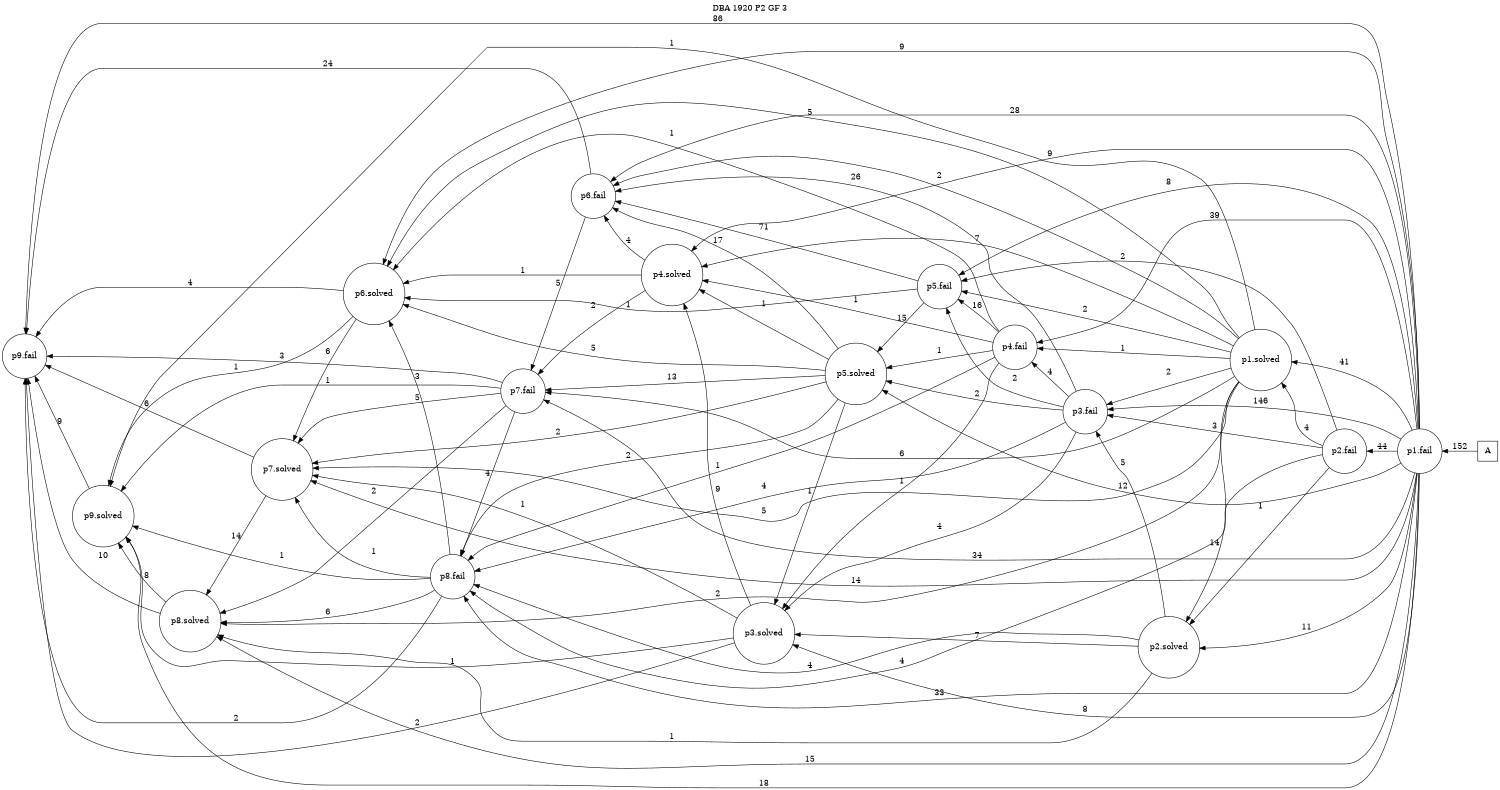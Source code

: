 digraph DBA_1920_P2_GF_3 {
labelloc="tl"
label= " DBA 1920 P2 GF 3 "
rankdir="RL";
graph [ size=" 10 , 10 !"]

"A" [shape="square" label="A"]
"p1.fail" [shape="circle" label="p1.fail"]
"p4.fail" [shape="circle" label="p4.fail"]
"p2.fail" [shape="circle" label="p2.fail"]
"p5.fail" [shape="circle" label="p5.fail"]
"p3.fail" [shape="circle" label="p3.fail"]
"p1.solved" [shape="circle" label="p1.solved"]
"p2.solved" [shape="circle" label="p2.solved"]
"p5.solved" [shape="circle" label="p5.solved"]
"p3.solved" [shape="circle" label="p3.solved"]
"p4.solved" [shape="circle" label="p4.solved"]
"p6.fail" [shape="circle" label="p6.fail"]
"p7.fail" [shape="circle" label="p7.fail"]
"p8.fail" [shape="circle" label="p8.fail"]
"p9.fail" [shape="circle" label="p9.fail"]
"p6.solved" [shape="circle" label="p6.solved"]
"p7.solved" [shape="circle" label="p7.solved"]
"p8.solved" [shape="circle" label="p8.solved"]
"p9.solved" [shape="circle" label="p9.solved"]
"A" -> "p1.fail" [ label=152]
"p1.fail" -> "p4.fail" [ label=39]
"p1.fail" -> "p2.fail" [ label=44]
"p1.fail" -> "p5.fail" [ label=8]
"p1.fail" -> "p3.fail" [ label=146]
"p1.fail" -> "p1.solved" [ label=41]
"p1.fail" -> "p2.solved" [ label=11]
"p1.fail" -> "p5.solved" [ label=12]
"p1.fail" -> "p3.solved" [ label=8]
"p1.fail" -> "p4.solved" [ label=9]
"p1.fail" -> "p6.fail" [ label=28]
"p1.fail" -> "p7.fail" [ label=34]
"p1.fail" -> "p8.fail" [ label=33]
"p1.fail" -> "p9.fail" [ label=86]
"p1.fail" -> "p6.solved" [ label=9]
"p1.fail" -> "p7.solved" [ label=14]
"p1.fail" -> "p8.solved" [ label=15]
"p1.fail" -> "p9.solved" [ label=18]
"p4.fail" -> "p5.fail" [ label=16]
"p4.fail" -> "p5.solved" [ label=1]
"p4.fail" -> "p3.solved" [ label=1]
"p4.fail" -> "p4.solved" [ label=1]
"p4.fail" -> "p8.fail" [ label=1]
"p4.fail" -> "p6.solved" [ label=1]
"p2.fail" -> "p5.fail" [ label=2]
"p2.fail" -> "p3.fail" [ label=3]
"p2.fail" -> "p1.solved" [ label=4]
"p2.fail" -> "p2.solved" [ label=1]
"p2.fail" -> "p8.fail" [ label=4]
"p5.fail" -> "p5.solved" [ label=15]
"p5.fail" -> "p6.fail" [ label=71]
"p5.fail" -> "p6.solved" [ label=1]
"p3.fail" -> "p4.fail" [ label=4]
"p3.fail" -> "p5.fail" [ label=2]
"p3.fail" -> "p5.solved" [ label=2]
"p3.fail" -> "p3.solved" [ label=4]
"p3.fail" -> "p6.fail" [ label=26]
"p3.fail" -> "p8.fail" [ label=4]
"p1.solved" -> "p4.fail" [ label=1]
"p1.solved" -> "p5.fail" [ label=2]
"p1.solved" -> "p3.fail" [ label=2]
"p1.solved" -> "p2.solved" [ label=14]
"p1.solved" -> "p4.solved" [ label=7]
"p1.solved" -> "p6.fail" [ label=2]
"p1.solved" -> "p7.fail" [ label=6]
"p1.solved" -> "p6.solved" [ label=5]
"p1.solved" -> "p7.solved" [ label=5]
"p1.solved" -> "p8.solved" [ label=2]
"p1.solved" -> "p9.solved" [ label=1]
"p2.solved" -> "p3.fail" [ label=5]
"p2.solved" -> "p3.solved" [ label=7]
"p2.solved" -> "p8.fail" [ label=4]
"p2.solved" -> "p8.solved" [ label=1]
"p5.solved" -> "p3.solved" [ label=1]
"p5.solved" -> "p4.solved" [ label=1]
"p5.solved" -> "p6.fail" [ label=17]
"p5.solved" -> "p7.fail" [ label=13]
"p5.solved" -> "p8.fail" [ label=2]
"p5.solved" -> "p6.solved" [ label=5]
"p5.solved" -> "p7.solved" [ label=2]
"p3.solved" -> "p4.solved" [ label=9]
"p3.solved" -> "p9.fail" [ label=2]
"p3.solved" -> "p7.solved" [ label=1]
"p3.solved" -> "p9.solved" [ label=1]
"p4.solved" -> "p6.fail" [ label=4]
"p4.solved" -> "p7.fail" [ label=2]
"p4.solved" -> "p6.solved" [ label=1]
"p6.fail" -> "p7.fail" [ label=5]
"p6.fail" -> "p9.fail" [ label=24]
"p7.fail" -> "p8.fail" [ label=4]
"p7.fail" -> "p9.fail" [ label=3]
"p7.fail" -> "p7.solved" [ label=5]
"p7.fail" -> "p8.solved" [ label=2]
"p7.fail" -> "p9.solved" [ label=1]
"p8.fail" -> "p9.fail" [ label=2]
"p8.fail" -> "p6.solved" [ label=3]
"p8.fail" -> "p7.solved" [ label=1]
"p8.fail" -> "p8.solved" [ label=6]
"p8.fail" -> "p9.solved" [ label=1]
"p6.solved" -> "p9.fail" [ label=4]
"p6.solved" -> "p7.solved" [ label=6]
"p6.solved" -> "p9.solved" [ label=1]
"p7.solved" -> "p9.fail" [ label=6]
"p7.solved" -> "p8.solved" [ label=14]
"p8.solved" -> "p9.fail" [ label=10]
"p8.solved" -> "p9.solved" [ label=8]
"p9.solved" -> "p9.fail" [ label=9]
}

